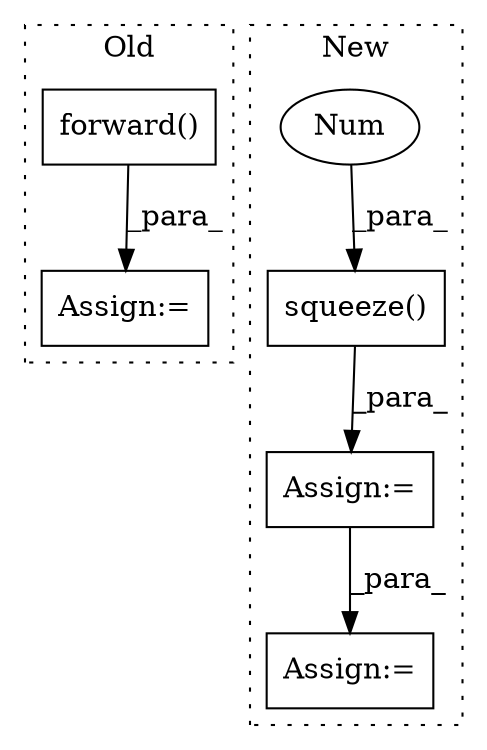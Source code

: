 digraph G {
subgraph cluster0 {
1 [label="forward()" a="75" s="2694,2733" l="23,1" shape="box"];
4 [label="Assign:=" a="68" s="2681" l="3" shape="box"];
label = "Old";
style="dotted";
}
subgraph cluster1 {
2 [label="squeeze()" a="75" s="2582,2616" l="33,1" shape="box"];
3 [label="Assign:=" a="68" s="2751" l="3" shape="box"];
5 [label="Num" a="76" s="2615" l="1" shape="ellipse"];
6 [label="Assign:=" a="68" s="2579" l="3" shape="box"];
label = "New";
style="dotted";
}
1 -> 4 [label="_para_"];
2 -> 6 [label="_para_"];
5 -> 2 [label="_para_"];
6 -> 3 [label="_para_"];
}